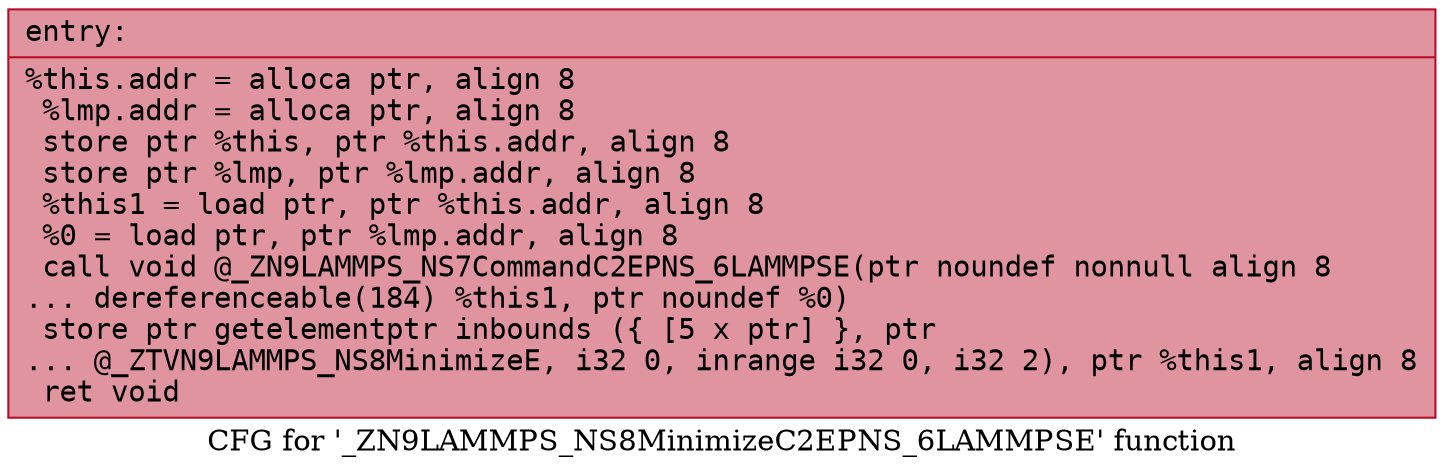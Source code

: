 digraph "CFG for '_ZN9LAMMPS_NS8MinimizeC2EPNS_6LAMMPSE' function" {
	label="CFG for '_ZN9LAMMPS_NS8MinimizeC2EPNS_6LAMMPSE' function";

	Node0x55c4600e5b80 [shape=record,color="#b70d28ff", style=filled, fillcolor="#b70d2870" fontname="Courier",label="{entry:\l|  %this.addr = alloca ptr, align 8\l  %lmp.addr = alloca ptr, align 8\l  store ptr %this, ptr %this.addr, align 8\l  store ptr %lmp, ptr %lmp.addr, align 8\l  %this1 = load ptr, ptr %this.addr, align 8\l  %0 = load ptr, ptr %lmp.addr, align 8\l  call void @_ZN9LAMMPS_NS7CommandC2EPNS_6LAMMPSE(ptr noundef nonnull align 8\l... dereferenceable(184) %this1, ptr noundef %0)\l  store ptr getelementptr inbounds (\{ [5 x ptr] \}, ptr\l... @_ZTVN9LAMMPS_NS8MinimizeE, i32 0, inrange i32 0, i32 2), ptr %this1, align 8\l  ret void\l}"];
}

